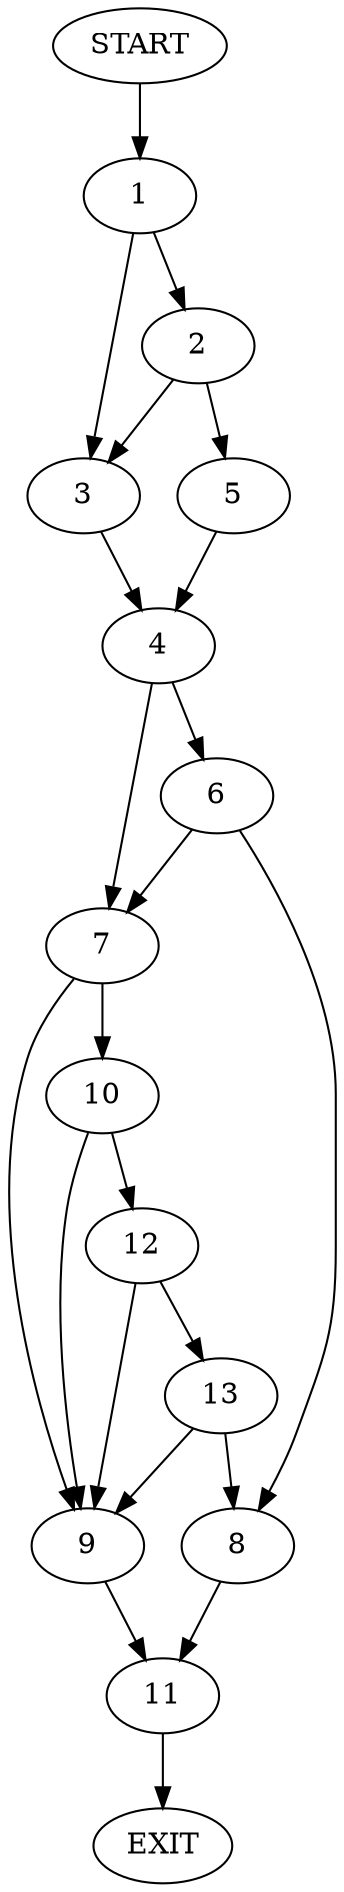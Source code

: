 digraph {
0 [label="START"]
14 [label="EXIT"]
0 -> 1
1 -> 2
1 -> 3
3 -> 4
2 -> 3
2 -> 5
5 -> 4
4 -> 6
4 -> 7
6 -> 8
6 -> 7
7 -> 9
7 -> 10
8 -> 11
10 -> 12
10 -> 9
9 -> 11
12 -> 13
12 -> 9
13 -> 8
13 -> 9
11 -> 14
}
